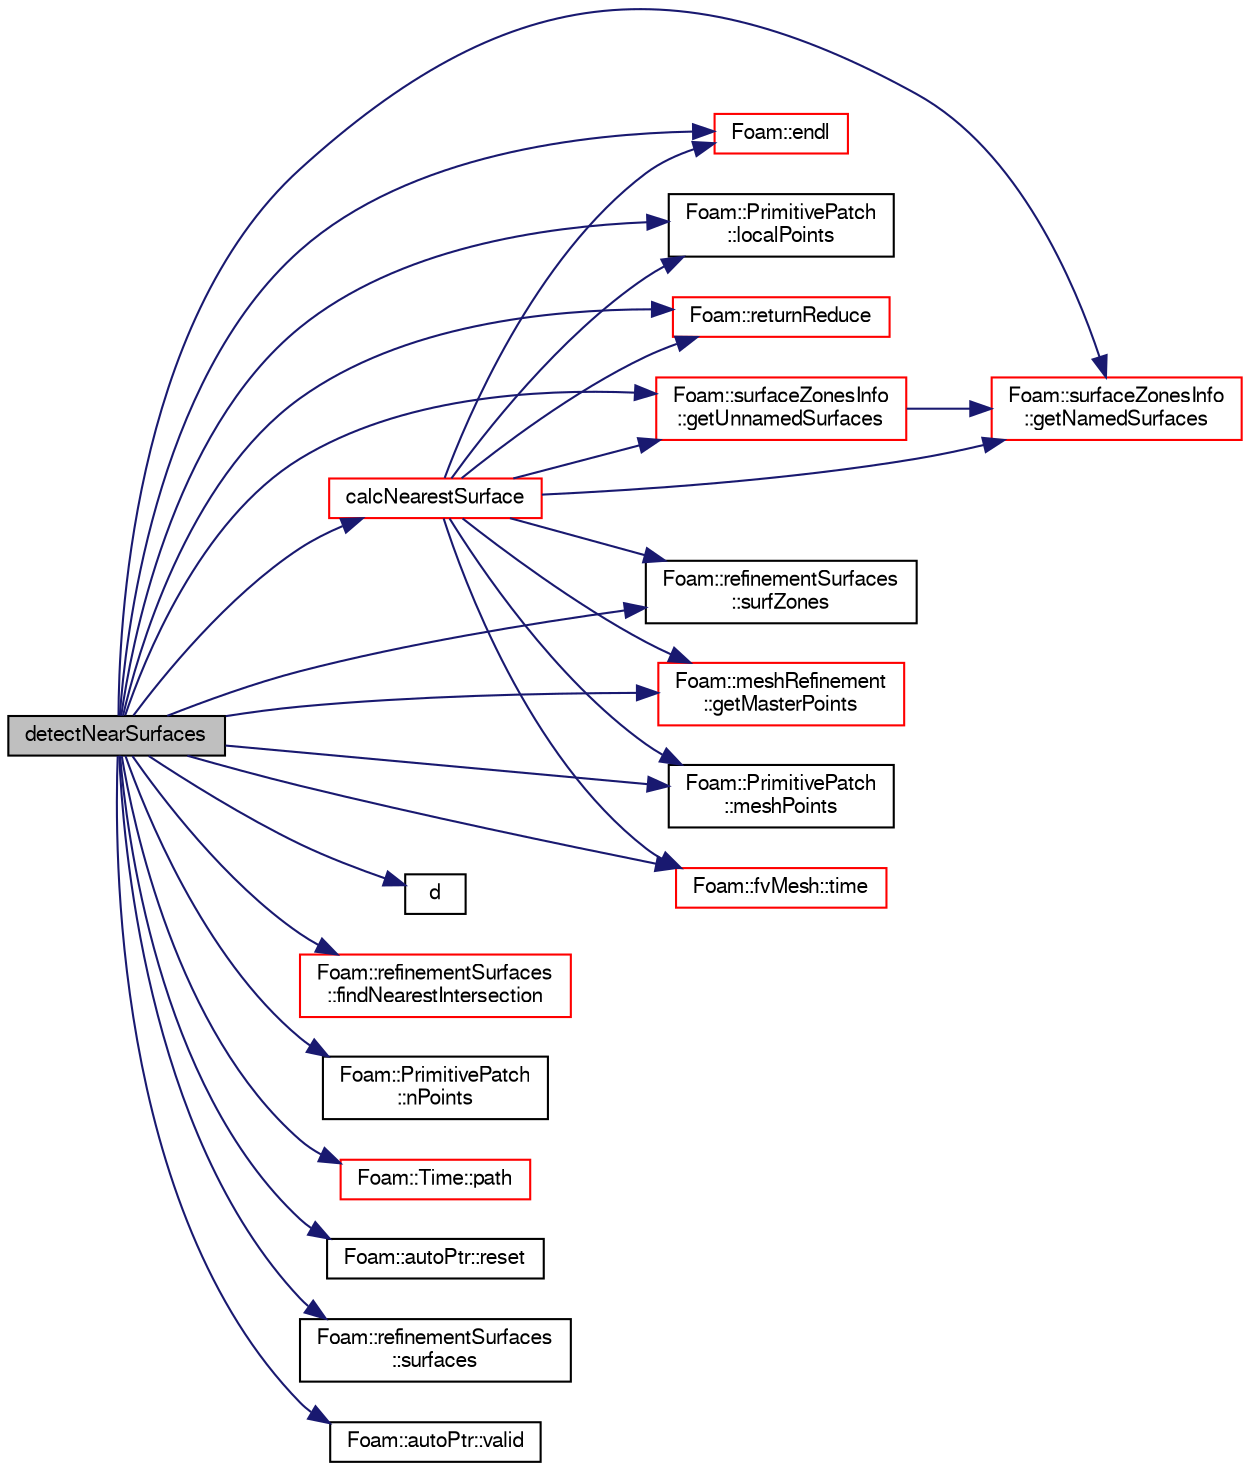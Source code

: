 digraph "detectNearSurfaces"
{
  bgcolor="transparent";
  edge [fontname="FreeSans",fontsize="10",labelfontname="FreeSans",labelfontsize="10"];
  node [fontname="FreeSans",fontsize="10",shape=record];
  rankdir="LR";
  Node3104 [label="detectNearSurfaces",height=0.2,width=0.4,color="black", fillcolor="grey75", style="filled", fontcolor="black"];
  Node3104 -> Node3105 [color="midnightblue",fontsize="10",style="solid",fontname="FreeSans"];
  Node3105 [label="calcNearestSurface",height=0.2,width=0.4,color="red",URL="$a24622.html#a0a334a64613ee0c208d8edf18306bcf2",tooltip="Per patch point calculate point on nearest surface. Set as. "];
  Node3105 -> Node3106 [color="midnightblue",fontsize="10",style="solid",fontname="FreeSans"];
  Node3106 [label="Foam::endl",height=0.2,width=0.4,color="red",URL="$a21124.html#a2db8fe02a0d3909e9351bb4275b23ce4",tooltip="Add newline and flush stream. "];
  Node3105 -> Node3108 [color="midnightblue",fontsize="10",style="solid",fontname="FreeSans"];
  Node3108 [label="Foam::PrimitivePatch\l::localPoints",height=0.2,width=0.4,color="black",URL="$a27538.html#aca6c65ee2831bb6795149af7635640a2",tooltip="Return pointField of points in patch. "];
  Node3105 -> Node3112 [color="midnightblue",fontsize="10",style="solid",fontname="FreeSans"];
  Node3112 [label="Foam::returnReduce",height=0.2,width=0.4,color="red",URL="$a21124.html#a8d528a67d2a9c6fe4fb94bc86872624b"];
  Node3105 -> Node3131 [color="midnightblue",fontsize="10",style="solid",fontname="FreeSans"];
  Node3131 [label="Foam::surfaceZonesInfo\l::getNamedSurfaces",height=0.2,width=0.4,color="red",URL="$a24690.html#a59d8871cd9c916017046af1f0a57c60f",tooltip="Get indices of named surfaces (surfaces with faceZoneName) "];
  Node3105 -> Node3196 [color="midnightblue",fontsize="10",style="solid",fontname="FreeSans"];
  Node3196 [label="Foam::refinementSurfaces\l::surfZones",height=0.2,width=0.4,color="black",URL="$a24686.html#ab01f5ea8179426ce11414d1e1fee91e5"];
  Node3105 -> Node3197 [color="midnightblue",fontsize="10",style="solid",fontname="FreeSans"];
  Node3197 [label="Foam::surfaceZonesInfo\l::getUnnamedSurfaces",height=0.2,width=0.4,color="red",URL="$a24690.html#a1f8c08324d9ad320e759f30f23b2d151",tooltip="Get indices of unnamed surfaces (surfaces without faceZoneName) "];
  Node3197 -> Node3131 [color="midnightblue",fontsize="10",style="solid",fontname="FreeSans"];
  Node3105 -> Node3206 [color="midnightblue",fontsize="10",style="solid",fontname="FreeSans"];
  Node3206 [label="Foam::meshRefinement\l::getMasterPoints",height=0.2,width=0.4,color="red",URL="$a24662.html#ab7f36dd5e2a0f638f316332f5e355ea6",tooltip="Determine master point for subset of points. If coupled. "];
  Node3105 -> Node3210 [color="midnightblue",fontsize="10",style="solid",fontname="FreeSans"];
  Node3210 [label="Foam::PrimitivePatch\l::meshPoints",height=0.2,width=0.4,color="black",URL="$a27538.html#a52e3a457780fe74b31d39dc046bce1d8",tooltip="Return labelList of mesh points in patch. They are constructed. "];
  Node3105 -> Node3257 [color="midnightblue",fontsize="10",style="solid",fontname="FreeSans"];
  Node3257 [label="Foam::fvMesh::time",height=0.2,width=0.4,color="red",URL="$a22766.html#a0d94096809fe3376b29a2a29ca11bb18",tooltip="Return the top-level database. "];
  Node3104 -> Node3598 [color="midnightblue",fontsize="10",style="solid",fontname="FreeSans"];
  Node3598 [label="d",height=0.2,width=0.4,color="black",URL="$a38951.html#aa182a9055736468dd160f12649a01fd1"];
  Node3104 -> Node3106 [color="midnightblue",fontsize="10",style="solid",fontname="FreeSans"];
  Node3104 -> Node3599 [color="midnightblue",fontsize="10",style="solid",fontname="FreeSans"];
  Node3599 [label="Foam::refinementSurfaces\l::findNearestIntersection",height=0.2,width=0.4,color="red",URL="$a24686.html#acf97c614655ec4074abaa9c582fff90f",tooltip="Find intersection nearest to the endpoints. surface1,2 are. "];
  Node3104 -> Node3206 [color="midnightblue",fontsize="10",style="solid",fontname="FreeSans"];
  Node3104 -> Node3131 [color="midnightblue",fontsize="10",style="solid",fontname="FreeSans"];
  Node3104 -> Node3197 [color="midnightblue",fontsize="10",style="solid",fontname="FreeSans"];
  Node3104 -> Node3108 [color="midnightblue",fontsize="10",style="solid",fontname="FreeSans"];
  Node3104 -> Node3210 [color="midnightblue",fontsize="10",style="solid",fontname="FreeSans"];
  Node3104 -> Node3588 [color="midnightblue",fontsize="10",style="solid",fontname="FreeSans"];
  Node3588 [label="Foam::PrimitivePatch\l::nPoints",height=0.2,width=0.4,color="black",URL="$a27538.html#a1c886a784a597459dbf2d9470798e9dd",tooltip="Return number of points supporting patch faces. "];
  Node3104 -> Node3272 [color="midnightblue",fontsize="10",style="solid",fontname="FreeSans"];
  Node3272 [label="Foam::Time::path",height=0.2,width=0.4,color="red",URL="$a26350.html#a3a68a482f9904838898709bec94fedc5",tooltip="Return path. "];
  Node3104 -> Node3602 [color="midnightblue",fontsize="10",style="solid",fontname="FreeSans"];
  Node3602 [label="Foam::autoPtr::reset",height=0.2,width=0.4,color="black",URL="$a25958.html#ab46a1bc64c9af6414376c6c18d3bee62",tooltip="If object pointer already set, delete object and set to given. "];
  Node3104 -> Node3112 [color="midnightblue",fontsize="10",style="solid",fontname="FreeSans"];
  Node3104 -> Node3299 [color="midnightblue",fontsize="10",style="solid",fontname="FreeSans"];
  Node3299 [label="Foam::refinementSurfaces\l::surfaces",height=0.2,width=0.4,color="black",URL="$a24686.html#aecbcb64045a3d1f599507e1dbd376c88"];
  Node3104 -> Node3196 [color="midnightblue",fontsize="10",style="solid",fontname="FreeSans"];
  Node3104 -> Node3257 [color="midnightblue",fontsize="10",style="solid",fontname="FreeSans"];
  Node3104 -> Node3597 [color="midnightblue",fontsize="10",style="solid",fontname="FreeSans"];
  Node3597 [label="Foam::autoPtr::valid",height=0.2,width=0.4,color="black",URL="$a25958.html#a315419f26d3c59fa143b49b90a019049",tooltip="Return true if the autoPtr valid (ie, the pointer is set). "];
}
